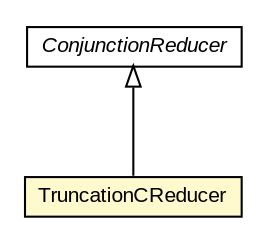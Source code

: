#!/usr/local/bin/dot
#
# Class diagram 
# Generated by UMLGraph version 5.3 (http://www.umlgraph.org/)
#

digraph G {
	edge [fontname="arial",fontsize=10,labelfontname="arial",labelfontsize=10];
	node [fontname="arial",fontsize=10,shape=plaintext];
	nodesep=0.25;
	ranksep=0.5;
	// context.arch.intelligibility.reducers.TruncationCReducer
	c140243 [label=<<table title="context.arch.intelligibility.reducers.TruncationCReducer" border="0" cellborder="1" cellspacing="0" cellpadding="2" port="p" bgcolor="lemonChiffon" href="./TruncationCReducer.html">
		<tr><td><table border="0" cellspacing="0" cellpadding="1">
<tr><td align="center" balign="center"> TruncationCReducer </td></tr>
		</table></td></tr>
		</table>>, fontname="arial", fontcolor="black", fontsize=10.0];
	// context.arch.intelligibility.reducers.ConjunctionReducer
	c140249 [label=<<table title="context.arch.intelligibility.reducers.ConjunctionReducer" border="0" cellborder="1" cellspacing="0" cellpadding="2" port="p" href="./ConjunctionReducer.html">
		<tr><td><table border="0" cellspacing="0" cellpadding="1">
<tr><td align="center" balign="center"><font face="arial italic"> ConjunctionReducer </font></td></tr>
		</table></td></tr>
		</table>>, fontname="arial", fontcolor="black", fontsize=10.0];
	//context.arch.intelligibility.reducers.TruncationCReducer extends context.arch.intelligibility.reducers.ConjunctionReducer
	c140249:p -> c140243:p [dir=back,arrowtail=empty];
}

